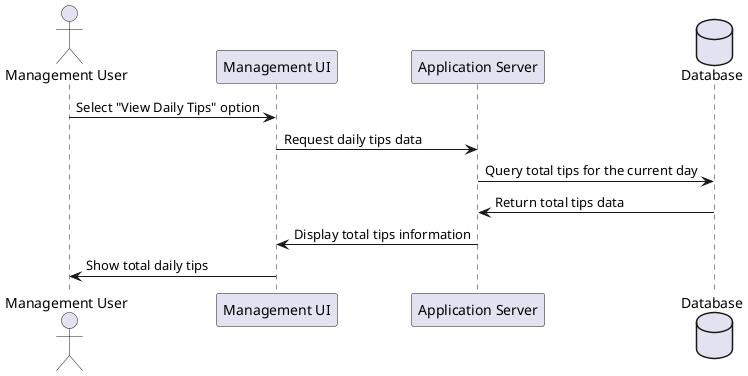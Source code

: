 @startuml
actor "Management User" as user
participant "Management UI" as ui
participant "Application Server" as server
database "Database" as db

user -> ui : Select "View Daily Tips" option
ui -> server : Request daily tips data
server -> db : Query total tips for the current day
db -> server : Return total tips data
server -> ui : Display total tips information
ui -> user : Show total daily tips
@enduml